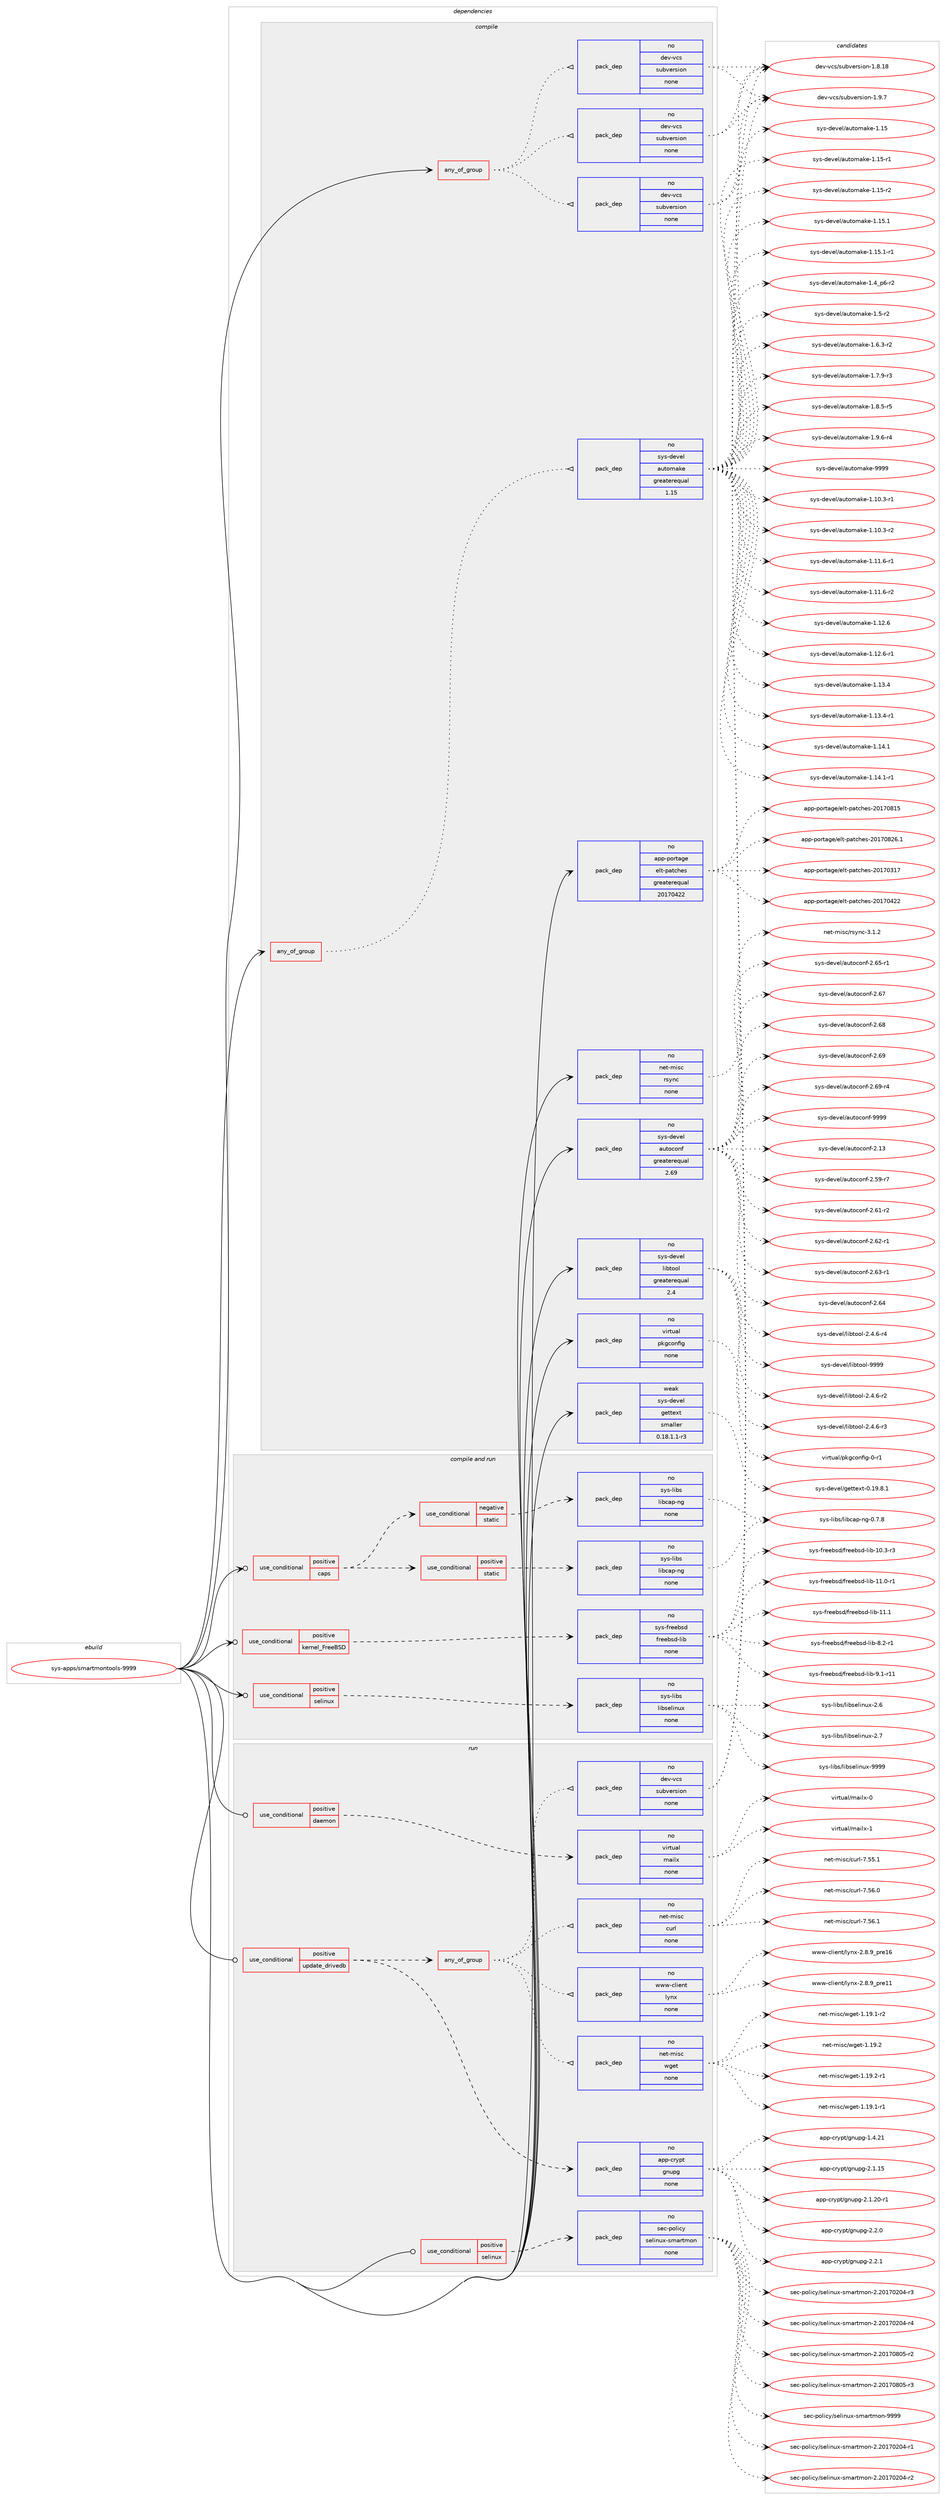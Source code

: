 digraph prolog {

# *************
# Graph options
# *************

newrank=true;
concentrate=true;
compound=true;
graph [rankdir=LR,fontname=Helvetica,fontsize=10,ranksep=1.5];#, ranksep=2.5, nodesep=0.2];
edge  [arrowhead=vee];
node  [fontname=Helvetica,fontsize=10];

# **********
# The ebuild
# **********

subgraph cluster_leftcol {
color=gray;
rank=same;
label=<<i>ebuild</i>>;
id [label="sys-apps/smartmontools-9999", color=red, width=4, href="../sys-apps/smartmontools-9999.svg"];
}

# ****************
# The dependencies
# ****************

subgraph cluster_midcol {
color=gray;
label=<<i>dependencies</i>>;
subgraph cluster_compile {
fillcolor="#eeeeee";
style=filled;
label=<<i>compile</i>>;
subgraph any7902 {
dependency472760 [label=<<TABLE BORDER="0" CELLBORDER="1" CELLSPACING="0" CELLPADDING="4"><TR><TD CELLPADDING="10">any_of_group</TD></TR></TABLE>>, shape=none, color=red];subgraph pack350628 {
dependency472761 [label=<<TABLE BORDER="0" CELLBORDER="1" CELLSPACING="0" CELLPADDING="4" WIDTH="220"><TR><TD ROWSPAN="6" CELLPADDING="30">pack_dep</TD></TR><TR><TD WIDTH="110">no</TD></TR><TR><TD>dev-vcs</TD></TR><TR><TD>subversion</TD></TR><TR><TD>none</TD></TR><TR><TD></TD></TR></TABLE>>, shape=none, color=blue];
}
dependency472760:e -> dependency472761:w [weight=20,style="dotted",arrowhead="oinv"];
subgraph pack350629 {
dependency472762 [label=<<TABLE BORDER="0" CELLBORDER="1" CELLSPACING="0" CELLPADDING="4" WIDTH="220"><TR><TD ROWSPAN="6" CELLPADDING="30">pack_dep</TD></TR><TR><TD WIDTH="110">no</TD></TR><TR><TD>dev-vcs</TD></TR><TR><TD>subversion</TD></TR><TR><TD>none</TD></TR><TR><TD></TD></TR></TABLE>>, shape=none, color=blue];
}
dependency472760:e -> dependency472762:w [weight=20,style="dotted",arrowhead="oinv"];
subgraph pack350630 {
dependency472763 [label=<<TABLE BORDER="0" CELLBORDER="1" CELLSPACING="0" CELLPADDING="4" WIDTH="220"><TR><TD ROWSPAN="6" CELLPADDING="30">pack_dep</TD></TR><TR><TD WIDTH="110">no</TD></TR><TR><TD>dev-vcs</TD></TR><TR><TD>subversion</TD></TR><TR><TD>none</TD></TR><TR><TD></TD></TR></TABLE>>, shape=none, color=blue];
}
dependency472760:e -> dependency472763:w [weight=20,style="dotted",arrowhead="oinv"];
}
id:e -> dependency472760:w [weight=20,style="solid",arrowhead="vee"];
subgraph any7903 {
dependency472764 [label=<<TABLE BORDER="0" CELLBORDER="1" CELLSPACING="0" CELLPADDING="4"><TR><TD CELLPADDING="10">any_of_group</TD></TR></TABLE>>, shape=none, color=red];subgraph pack350631 {
dependency472765 [label=<<TABLE BORDER="0" CELLBORDER="1" CELLSPACING="0" CELLPADDING="4" WIDTH="220"><TR><TD ROWSPAN="6" CELLPADDING="30">pack_dep</TD></TR><TR><TD WIDTH="110">no</TD></TR><TR><TD>sys-devel</TD></TR><TR><TD>automake</TD></TR><TR><TD>greaterequal</TD></TR><TR><TD>1.15</TD></TR></TABLE>>, shape=none, color=blue];
}
dependency472764:e -> dependency472765:w [weight=20,style="dotted",arrowhead="oinv"];
}
id:e -> dependency472764:w [weight=20,style="solid",arrowhead="vee"];
subgraph pack350632 {
dependency472766 [label=<<TABLE BORDER="0" CELLBORDER="1" CELLSPACING="0" CELLPADDING="4" WIDTH="220"><TR><TD ROWSPAN="6" CELLPADDING="30">pack_dep</TD></TR><TR><TD WIDTH="110">no</TD></TR><TR><TD>app-portage</TD></TR><TR><TD>elt-patches</TD></TR><TR><TD>greaterequal</TD></TR><TR><TD>20170422</TD></TR></TABLE>>, shape=none, color=blue];
}
id:e -> dependency472766:w [weight=20,style="solid",arrowhead="vee"];
subgraph pack350633 {
dependency472767 [label=<<TABLE BORDER="0" CELLBORDER="1" CELLSPACING="0" CELLPADDING="4" WIDTH="220"><TR><TD ROWSPAN="6" CELLPADDING="30">pack_dep</TD></TR><TR><TD WIDTH="110">no</TD></TR><TR><TD>net-misc</TD></TR><TR><TD>rsync</TD></TR><TR><TD>none</TD></TR><TR><TD></TD></TR></TABLE>>, shape=none, color=blue];
}
id:e -> dependency472767:w [weight=20,style="solid",arrowhead="vee"];
subgraph pack350634 {
dependency472768 [label=<<TABLE BORDER="0" CELLBORDER="1" CELLSPACING="0" CELLPADDING="4" WIDTH="220"><TR><TD ROWSPAN="6" CELLPADDING="30">pack_dep</TD></TR><TR><TD WIDTH="110">no</TD></TR><TR><TD>sys-devel</TD></TR><TR><TD>autoconf</TD></TR><TR><TD>greaterequal</TD></TR><TR><TD>2.69</TD></TR></TABLE>>, shape=none, color=blue];
}
id:e -> dependency472768:w [weight=20,style="solid",arrowhead="vee"];
subgraph pack350635 {
dependency472769 [label=<<TABLE BORDER="0" CELLBORDER="1" CELLSPACING="0" CELLPADDING="4" WIDTH="220"><TR><TD ROWSPAN="6" CELLPADDING="30">pack_dep</TD></TR><TR><TD WIDTH="110">no</TD></TR><TR><TD>sys-devel</TD></TR><TR><TD>libtool</TD></TR><TR><TD>greaterequal</TD></TR><TR><TD>2.4</TD></TR></TABLE>>, shape=none, color=blue];
}
id:e -> dependency472769:w [weight=20,style="solid",arrowhead="vee"];
subgraph pack350636 {
dependency472770 [label=<<TABLE BORDER="0" CELLBORDER="1" CELLSPACING="0" CELLPADDING="4" WIDTH="220"><TR><TD ROWSPAN="6" CELLPADDING="30">pack_dep</TD></TR><TR><TD WIDTH="110">no</TD></TR><TR><TD>virtual</TD></TR><TR><TD>pkgconfig</TD></TR><TR><TD>none</TD></TR><TR><TD></TD></TR></TABLE>>, shape=none, color=blue];
}
id:e -> dependency472770:w [weight=20,style="solid",arrowhead="vee"];
subgraph pack350637 {
dependency472771 [label=<<TABLE BORDER="0" CELLBORDER="1" CELLSPACING="0" CELLPADDING="4" WIDTH="220"><TR><TD ROWSPAN="6" CELLPADDING="30">pack_dep</TD></TR><TR><TD WIDTH="110">weak</TD></TR><TR><TD>sys-devel</TD></TR><TR><TD>gettext</TD></TR><TR><TD>smaller</TD></TR><TR><TD>0.18.1.1-r3</TD></TR></TABLE>>, shape=none, color=blue];
}
id:e -> dependency472771:w [weight=20,style="solid",arrowhead="vee"];
}
subgraph cluster_compileandrun {
fillcolor="#eeeeee";
style=filled;
label=<<i>compile and run</i>>;
subgraph cond113975 {
dependency472772 [label=<<TABLE BORDER="0" CELLBORDER="1" CELLSPACING="0" CELLPADDING="4"><TR><TD ROWSPAN="3" CELLPADDING="10">use_conditional</TD></TR><TR><TD>positive</TD></TR><TR><TD>caps</TD></TR></TABLE>>, shape=none, color=red];
subgraph cond113976 {
dependency472773 [label=<<TABLE BORDER="0" CELLBORDER="1" CELLSPACING="0" CELLPADDING="4"><TR><TD ROWSPAN="3" CELLPADDING="10">use_conditional</TD></TR><TR><TD>positive</TD></TR><TR><TD>static</TD></TR></TABLE>>, shape=none, color=red];
subgraph pack350638 {
dependency472774 [label=<<TABLE BORDER="0" CELLBORDER="1" CELLSPACING="0" CELLPADDING="4" WIDTH="220"><TR><TD ROWSPAN="6" CELLPADDING="30">pack_dep</TD></TR><TR><TD WIDTH="110">no</TD></TR><TR><TD>sys-libs</TD></TR><TR><TD>libcap-ng</TD></TR><TR><TD>none</TD></TR><TR><TD></TD></TR></TABLE>>, shape=none, color=blue];
}
dependency472773:e -> dependency472774:w [weight=20,style="dashed",arrowhead="vee"];
}
dependency472772:e -> dependency472773:w [weight=20,style="dashed",arrowhead="vee"];
subgraph cond113977 {
dependency472775 [label=<<TABLE BORDER="0" CELLBORDER="1" CELLSPACING="0" CELLPADDING="4"><TR><TD ROWSPAN="3" CELLPADDING="10">use_conditional</TD></TR><TR><TD>negative</TD></TR><TR><TD>static</TD></TR></TABLE>>, shape=none, color=red];
subgraph pack350639 {
dependency472776 [label=<<TABLE BORDER="0" CELLBORDER="1" CELLSPACING="0" CELLPADDING="4" WIDTH="220"><TR><TD ROWSPAN="6" CELLPADDING="30">pack_dep</TD></TR><TR><TD WIDTH="110">no</TD></TR><TR><TD>sys-libs</TD></TR><TR><TD>libcap-ng</TD></TR><TR><TD>none</TD></TR><TR><TD></TD></TR></TABLE>>, shape=none, color=blue];
}
dependency472775:e -> dependency472776:w [weight=20,style="dashed",arrowhead="vee"];
}
dependency472772:e -> dependency472775:w [weight=20,style="dashed",arrowhead="vee"];
}
id:e -> dependency472772:w [weight=20,style="solid",arrowhead="odotvee"];
subgraph cond113978 {
dependency472777 [label=<<TABLE BORDER="0" CELLBORDER="1" CELLSPACING="0" CELLPADDING="4"><TR><TD ROWSPAN="3" CELLPADDING="10">use_conditional</TD></TR><TR><TD>positive</TD></TR><TR><TD>kernel_FreeBSD</TD></TR></TABLE>>, shape=none, color=red];
subgraph pack350640 {
dependency472778 [label=<<TABLE BORDER="0" CELLBORDER="1" CELLSPACING="0" CELLPADDING="4" WIDTH="220"><TR><TD ROWSPAN="6" CELLPADDING="30">pack_dep</TD></TR><TR><TD WIDTH="110">no</TD></TR><TR><TD>sys-freebsd</TD></TR><TR><TD>freebsd-lib</TD></TR><TR><TD>none</TD></TR><TR><TD></TD></TR></TABLE>>, shape=none, color=blue];
}
dependency472777:e -> dependency472778:w [weight=20,style="dashed",arrowhead="vee"];
}
id:e -> dependency472777:w [weight=20,style="solid",arrowhead="odotvee"];
subgraph cond113979 {
dependency472779 [label=<<TABLE BORDER="0" CELLBORDER="1" CELLSPACING="0" CELLPADDING="4"><TR><TD ROWSPAN="3" CELLPADDING="10">use_conditional</TD></TR><TR><TD>positive</TD></TR><TR><TD>selinux</TD></TR></TABLE>>, shape=none, color=red];
subgraph pack350641 {
dependency472780 [label=<<TABLE BORDER="0" CELLBORDER="1" CELLSPACING="0" CELLPADDING="4" WIDTH="220"><TR><TD ROWSPAN="6" CELLPADDING="30">pack_dep</TD></TR><TR><TD WIDTH="110">no</TD></TR><TR><TD>sys-libs</TD></TR><TR><TD>libselinux</TD></TR><TR><TD>none</TD></TR><TR><TD></TD></TR></TABLE>>, shape=none, color=blue];
}
dependency472779:e -> dependency472780:w [weight=20,style="dashed",arrowhead="vee"];
}
id:e -> dependency472779:w [weight=20,style="solid",arrowhead="odotvee"];
}
subgraph cluster_run {
fillcolor="#eeeeee";
style=filled;
label=<<i>run</i>>;
subgraph cond113980 {
dependency472781 [label=<<TABLE BORDER="0" CELLBORDER="1" CELLSPACING="0" CELLPADDING="4"><TR><TD ROWSPAN="3" CELLPADDING="10">use_conditional</TD></TR><TR><TD>positive</TD></TR><TR><TD>daemon</TD></TR></TABLE>>, shape=none, color=red];
subgraph pack350642 {
dependency472782 [label=<<TABLE BORDER="0" CELLBORDER="1" CELLSPACING="0" CELLPADDING="4" WIDTH="220"><TR><TD ROWSPAN="6" CELLPADDING="30">pack_dep</TD></TR><TR><TD WIDTH="110">no</TD></TR><TR><TD>virtual</TD></TR><TR><TD>mailx</TD></TR><TR><TD>none</TD></TR><TR><TD></TD></TR></TABLE>>, shape=none, color=blue];
}
dependency472781:e -> dependency472782:w [weight=20,style="dashed",arrowhead="vee"];
}
id:e -> dependency472781:w [weight=20,style="solid",arrowhead="odot"];
subgraph cond113981 {
dependency472783 [label=<<TABLE BORDER="0" CELLBORDER="1" CELLSPACING="0" CELLPADDING="4"><TR><TD ROWSPAN="3" CELLPADDING="10">use_conditional</TD></TR><TR><TD>positive</TD></TR><TR><TD>selinux</TD></TR></TABLE>>, shape=none, color=red];
subgraph pack350643 {
dependency472784 [label=<<TABLE BORDER="0" CELLBORDER="1" CELLSPACING="0" CELLPADDING="4" WIDTH="220"><TR><TD ROWSPAN="6" CELLPADDING="30">pack_dep</TD></TR><TR><TD WIDTH="110">no</TD></TR><TR><TD>sec-policy</TD></TR><TR><TD>selinux-smartmon</TD></TR><TR><TD>none</TD></TR><TR><TD></TD></TR></TABLE>>, shape=none, color=blue];
}
dependency472783:e -> dependency472784:w [weight=20,style="dashed",arrowhead="vee"];
}
id:e -> dependency472783:w [weight=20,style="solid",arrowhead="odot"];
subgraph cond113982 {
dependency472785 [label=<<TABLE BORDER="0" CELLBORDER="1" CELLSPACING="0" CELLPADDING="4"><TR><TD ROWSPAN="3" CELLPADDING="10">use_conditional</TD></TR><TR><TD>positive</TD></TR><TR><TD>update_drivedb</TD></TR></TABLE>>, shape=none, color=red];
subgraph pack350644 {
dependency472786 [label=<<TABLE BORDER="0" CELLBORDER="1" CELLSPACING="0" CELLPADDING="4" WIDTH="220"><TR><TD ROWSPAN="6" CELLPADDING="30">pack_dep</TD></TR><TR><TD WIDTH="110">no</TD></TR><TR><TD>app-crypt</TD></TR><TR><TD>gnupg</TD></TR><TR><TD>none</TD></TR><TR><TD></TD></TR></TABLE>>, shape=none, color=blue];
}
dependency472785:e -> dependency472786:w [weight=20,style="dashed",arrowhead="vee"];
subgraph any7904 {
dependency472787 [label=<<TABLE BORDER="0" CELLBORDER="1" CELLSPACING="0" CELLPADDING="4"><TR><TD CELLPADDING="10">any_of_group</TD></TR></TABLE>>, shape=none, color=red];subgraph pack350645 {
dependency472788 [label=<<TABLE BORDER="0" CELLBORDER="1" CELLSPACING="0" CELLPADDING="4" WIDTH="220"><TR><TD ROWSPAN="6" CELLPADDING="30">pack_dep</TD></TR><TR><TD WIDTH="110">no</TD></TR><TR><TD>net-misc</TD></TR><TR><TD>curl</TD></TR><TR><TD>none</TD></TR><TR><TD></TD></TR></TABLE>>, shape=none, color=blue];
}
dependency472787:e -> dependency472788:w [weight=20,style="dotted",arrowhead="oinv"];
subgraph pack350646 {
dependency472789 [label=<<TABLE BORDER="0" CELLBORDER="1" CELLSPACING="0" CELLPADDING="4" WIDTH="220"><TR><TD ROWSPAN="6" CELLPADDING="30">pack_dep</TD></TR><TR><TD WIDTH="110">no</TD></TR><TR><TD>net-misc</TD></TR><TR><TD>wget</TD></TR><TR><TD>none</TD></TR><TR><TD></TD></TR></TABLE>>, shape=none, color=blue];
}
dependency472787:e -> dependency472789:w [weight=20,style="dotted",arrowhead="oinv"];
subgraph pack350647 {
dependency472790 [label=<<TABLE BORDER="0" CELLBORDER="1" CELLSPACING="0" CELLPADDING="4" WIDTH="220"><TR><TD ROWSPAN="6" CELLPADDING="30">pack_dep</TD></TR><TR><TD WIDTH="110">no</TD></TR><TR><TD>www-client</TD></TR><TR><TD>lynx</TD></TR><TR><TD>none</TD></TR><TR><TD></TD></TR></TABLE>>, shape=none, color=blue];
}
dependency472787:e -> dependency472790:w [weight=20,style="dotted",arrowhead="oinv"];
subgraph pack350648 {
dependency472791 [label=<<TABLE BORDER="0" CELLBORDER="1" CELLSPACING="0" CELLPADDING="4" WIDTH="220"><TR><TD ROWSPAN="6" CELLPADDING="30">pack_dep</TD></TR><TR><TD WIDTH="110">no</TD></TR><TR><TD>dev-vcs</TD></TR><TR><TD>subversion</TD></TR><TR><TD>none</TD></TR><TR><TD></TD></TR></TABLE>>, shape=none, color=blue];
}
dependency472787:e -> dependency472791:w [weight=20,style="dotted",arrowhead="oinv"];
}
dependency472785:e -> dependency472787:w [weight=20,style="dashed",arrowhead="vee"];
}
id:e -> dependency472785:w [weight=20,style="solid",arrowhead="odot"];
}
}

# **************
# The candidates
# **************

subgraph cluster_choices {
rank=same;
color=gray;
label=<<i>candidates</i>>;

subgraph choice350628 {
color=black;
nodesep=1;
choice1001011184511899115471151179811810111411510511111045494656464956 [label="dev-vcs/subversion-1.8.18", color=red, width=4,href="../dev-vcs/subversion-1.8.18.svg"];
choice10010111845118991154711511798118101114115105111110454946574655 [label="dev-vcs/subversion-1.9.7", color=red, width=4,href="../dev-vcs/subversion-1.9.7.svg"];
dependency472761:e -> choice1001011184511899115471151179811810111411510511111045494656464956:w [style=dotted,weight="100"];
dependency472761:e -> choice10010111845118991154711511798118101114115105111110454946574655:w [style=dotted,weight="100"];
}
subgraph choice350629 {
color=black;
nodesep=1;
choice1001011184511899115471151179811810111411510511111045494656464956 [label="dev-vcs/subversion-1.8.18", color=red, width=4,href="../dev-vcs/subversion-1.8.18.svg"];
choice10010111845118991154711511798118101114115105111110454946574655 [label="dev-vcs/subversion-1.9.7", color=red, width=4,href="../dev-vcs/subversion-1.9.7.svg"];
dependency472762:e -> choice1001011184511899115471151179811810111411510511111045494656464956:w [style=dotted,weight="100"];
dependency472762:e -> choice10010111845118991154711511798118101114115105111110454946574655:w [style=dotted,weight="100"];
}
subgraph choice350630 {
color=black;
nodesep=1;
choice1001011184511899115471151179811810111411510511111045494656464956 [label="dev-vcs/subversion-1.8.18", color=red, width=4,href="../dev-vcs/subversion-1.8.18.svg"];
choice10010111845118991154711511798118101114115105111110454946574655 [label="dev-vcs/subversion-1.9.7", color=red, width=4,href="../dev-vcs/subversion-1.9.7.svg"];
dependency472763:e -> choice1001011184511899115471151179811810111411510511111045494656464956:w [style=dotted,weight="100"];
dependency472763:e -> choice10010111845118991154711511798118101114115105111110454946574655:w [style=dotted,weight="100"];
}
subgraph choice350631 {
color=black;
nodesep=1;
choice11512111545100101118101108479711711611110997107101454946494846514511449 [label="sys-devel/automake-1.10.3-r1", color=red, width=4,href="../sys-devel/automake-1.10.3-r1.svg"];
choice11512111545100101118101108479711711611110997107101454946494846514511450 [label="sys-devel/automake-1.10.3-r2", color=red, width=4,href="../sys-devel/automake-1.10.3-r2.svg"];
choice11512111545100101118101108479711711611110997107101454946494946544511449 [label="sys-devel/automake-1.11.6-r1", color=red, width=4,href="../sys-devel/automake-1.11.6-r1.svg"];
choice11512111545100101118101108479711711611110997107101454946494946544511450 [label="sys-devel/automake-1.11.6-r2", color=red, width=4,href="../sys-devel/automake-1.11.6-r2.svg"];
choice1151211154510010111810110847971171161111099710710145494649504654 [label="sys-devel/automake-1.12.6", color=red, width=4,href="../sys-devel/automake-1.12.6.svg"];
choice11512111545100101118101108479711711611110997107101454946495046544511449 [label="sys-devel/automake-1.12.6-r1", color=red, width=4,href="../sys-devel/automake-1.12.6-r1.svg"];
choice1151211154510010111810110847971171161111099710710145494649514652 [label="sys-devel/automake-1.13.4", color=red, width=4,href="../sys-devel/automake-1.13.4.svg"];
choice11512111545100101118101108479711711611110997107101454946495146524511449 [label="sys-devel/automake-1.13.4-r1", color=red, width=4,href="../sys-devel/automake-1.13.4-r1.svg"];
choice1151211154510010111810110847971171161111099710710145494649524649 [label="sys-devel/automake-1.14.1", color=red, width=4,href="../sys-devel/automake-1.14.1.svg"];
choice11512111545100101118101108479711711611110997107101454946495246494511449 [label="sys-devel/automake-1.14.1-r1", color=red, width=4,href="../sys-devel/automake-1.14.1-r1.svg"];
choice115121115451001011181011084797117116111109971071014549464953 [label="sys-devel/automake-1.15", color=red, width=4,href="../sys-devel/automake-1.15.svg"];
choice1151211154510010111810110847971171161111099710710145494649534511449 [label="sys-devel/automake-1.15-r1", color=red, width=4,href="../sys-devel/automake-1.15-r1.svg"];
choice1151211154510010111810110847971171161111099710710145494649534511450 [label="sys-devel/automake-1.15-r2", color=red, width=4,href="../sys-devel/automake-1.15-r2.svg"];
choice1151211154510010111810110847971171161111099710710145494649534649 [label="sys-devel/automake-1.15.1", color=red, width=4,href="../sys-devel/automake-1.15.1.svg"];
choice11512111545100101118101108479711711611110997107101454946495346494511449 [label="sys-devel/automake-1.15.1-r1", color=red, width=4,href="../sys-devel/automake-1.15.1-r1.svg"];
choice115121115451001011181011084797117116111109971071014549465295112544511450 [label="sys-devel/automake-1.4_p6-r2", color=red, width=4,href="../sys-devel/automake-1.4_p6-r2.svg"];
choice11512111545100101118101108479711711611110997107101454946534511450 [label="sys-devel/automake-1.5-r2", color=red, width=4,href="../sys-devel/automake-1.5-r2.svg"];
choice115121115451001011181011084797117116111109971071014549465446514511450 [label="sys-devel/automake-1.6.3-r2", color=red, width=4,href="../sys-devel/automake-1.6.3-r2.svg"];
choice115121115451001011181011084797117116111109971071014549465546574511451 [label="sys-devel/automake-1.7.9-r3", color=red, width=4,href="../sys-devel/automake-1.7.9-r3.svg"];
choice115121115451001011181011084797117116111109971071014549465646534511453 [label="sys-devel/automake-1.8.5-r5", color=red, width=4,href="../sys-devel/automake-1.8.5-r5.svg"];
choice115121115451001011181011084797117116111109971071014549465746544511452 [label="sys-devel/automake-1.9.6-r4", color=red, width=4,href="../sys-devel/automake-1.9.6-r4.svg"];
choice115121115451001011181011084797117116111109971071014557575757 [label="sys-devel/automake-9999", color=red, width=4,href="../sys-devel/automake-9999.svg"];
dependency472765:e -> choice11512111545100101118101108479711711611110997107101454946494846514511449:w [style=dotted,weight="100"];
dependency472765:e -> choice11512111545100101118101108479711711611110997107101454946494846514511450:w [style=dotted,weight="100"];
dependency472765:e -> choice11512111545100101118101108479711711611110997107101454946494946544511449:w [style=dotted,weight="100"];
dependency472765:e -> choice11512111545100101118101108479711711611110997107101454946494946544511450:w [style=dotted,weight="100"];
dependency472765:e -> choice1151211154510010111810110847971171161111099710710145494649504654:w [style=dotted,weight="100"];
dependency472765:e -> choice11512111545100101118101108479711711611110997107101454946495046544511449:w [style=dotted,weight="100"];
dependency472765:e -> choice1151211154510010111810110847971171161111099710710145494649514652:w [style=dotted,weight="100"];
dependency472765:e -> choice11512111545100101118101108479711711611110997107101454946495146524511449:w [style=dotted,weight="100"];
dependency472765:e -> choice1151211154510010111810110847971171161111099710710145494649524649:w [style=dotted,weight="100"];
dependency472765:e -> choice11512111545100101118101108479711711611110997107101454946495246494511449:w [style=dotted,weight="100"];
dependency472765:e -> choice115121115451001011181011084797117116111109971071014549464953:w [style=dotted,weight="100"];
dependency472765:e -> choice1151211154510010111810110847971171161111099710710145494649534511449:w [style=dotted,weight="100"];
dependency472765:e -> choice1151211154510010111810110847971171161111099710710145494649534511450:w [style=dotted,weight="100"];
dependency472765:e -> choice1151211154510010111810110847971171161111099710710145494649534649:w [style=dotted,weight="100"];
dependency472765:e -> choice11512111545100101118101108479711711611110997107101454946495346494511449:w [style=dotted,weight="100"];
dependency472765:e -> choice115121115451001011181011084797117116111109971071014549465295112544511450:w [style=dotted,weight="100"];
dependency472765:e -> choice11512111545100101118101108479711711611110997107101454946534511450:w [style=dotted,weight="100"];
dependency472765:e -> choice115121115451001011181011084797117116111109971071014549465446514511450:w [style=dotted,weight="100"];
dependency472765:e -> choice115121115451001011181011084797117116111109971071014549465546574511451:w [style=dotted,weight="100"];
dependency472765:e -> choice115121115451001011181011084797117116111109971071014549465646534511453:w [style=dotted,weight="100"];
dependency472765:e -> choice115121115451001011181011084797117116111109971071014549465746544511452:w [style=dotted,weight="100"];
dependency472765:e -> choice115121115451001011181011084797117116111109971071014557575757:w [style=dotted,weight="100"];
}
subgraph choice350632 {
color=black;
nodesep=1;
choice97112112451121111141169710310147101108116451129711699104101115455048495548514955 [label="app-portage/elt-patches-20170317", color=red, width=4,href="../app-portage/elt-patches-20170317.svg"];
choice97112112451121111141169710310147101108116451129711699104101115455048495548525050 [label="app-portage/elt-patches-20170422", color=red, width=4,href="../app-portage/elt-patches-20170422.svg"];
choice97112112451121111141169710310147101108116451129711699104101115455048495548564953 [label="app-portage/elt-patches-20170815", color=red, width=4,href="../app-portage/elt-patches-20170815.svg"];
choice971121124511211111411697103101471011081164511297116991041011154550484955485650544649 [label="app-portage/elt-patches-20170826.1", color=red, width=4,href="../app-portage/elt-patches-20170826.1.svg"];
dependency472766:e -> choice97112112451121111141169710310147101108116451129711699104101115455048495548514955:w [style=dotted,weight="100"];
dependency472766:e -> choice97112112451121111141169710310147101108116451129711699104101115455048495548525050:w [style=dotted,weight="100"];
dependency472766:e -> choice97112112451121111141169710310147101108116451129711699104101115455048495548564953:w [style=dotted,weight="100"];
dependency472766:e -> choice971121124511211111411697103101471011081164511297116991041011154550484955485650544649:w [style=dotted,weight="100"];
}
subgraph choice350633 {
color=black;
nodesep=1;
choice11010111645109105115994711411512111099455146494650 [label="net-misc/rsync-3.1.2", color=red, width=4,href="../net-misc/rsync-3.1.2.svg"];
dependency472767:e -> choice11010111645109105115994711411512111099455146494650:w [style=dotted,weight="100"];
}
subgraph choice350634 {
color=black;
nodesep=1;
choice115121115451001011181011084797117116111991111101024550464951 [label="sys-devel/autoconf-2.13", color=red, width=4,href="../sys-devel/autoconf-2.13.svg"];
choice1151211154510010111810110847971171161119911111010245504653574511455 [label="sys-devel/autoconf-2.59-r7", color=red, width=4,href="../sys-devel/autoconf-2.59-r7.svg"];
choice1151211154510010111810110847971171161119911111010245504654494511450 [label="sys-devel/autoconf-2.61-r2", color=red, width=4,href="../sys-devel/autoconf-2.61-r2.svg"];
choice1151211154510010111810110847971171161119911111010245504654504511449 [label="sys-devel/autoconf-2.62-r1", color=red, width=4,href="../sys-devel/autoconf-2.62-r1.svg"];
choice1151211154510010111810110847971171161119911111010245504654514511449 [label="sys-devel/autoconf-2.63-r1", color=red, width=4,href="../sys-devel/autoconf-2.63-r1.svg"];
choice115121115451001011181011084797117116111991111101024550465452 [label="sys-devel/autoconf-2.64", color=red, width=4,href="../sys-devel/autoconf-2.64.svg"];
choice1151211154510010111810110847971171161119911111010245504654534511449 [label="sys-devel/autoconf-2.65-r1", color=red, width=4,href="../sys-devel/autoconf-2.65-r1.svg"];
choice115121115451001011181011084797117116111991111101024550465455 [label="sys-devel/autoconf-2.67", color=red, width=4,href="../sys-devel/autoconf-2.67.svg"];
choice115121115451001011181011084797117116111991111101024550465456 [label="sys-devel/autoconf-2.68", color=red, width=4,href="../sys-devel/autoconf-2.68.svg"];
choice115121115451001011181011084797117116111991111101024550465457 [label="sys-devel/autoconf-2.69", color=red, width=4,href="../sys-devel/autoconf-2.69.svg"];
choice1151211154510010111810110847971171161119911111010245504654574511452 [label="sys-devel/autoconf-2.69-r4", color=red, width=4,href="../sys-devel/autoconf-2.69-r4.svg"];
choice115121115451001011181011084797117116111991111101024557575757 [label="sys-devel/autoconf-9999", color=red, width=4,href="../sys-devel/autoconf-9999.svg"];
dependency472768:e -> choice115121115451001011181011084797117116111991111101024550464951:w [style=dotted,weight="100"];
dependency472768:e -> choice1151211154510010111810110847971171161119911111010245504653574511455:w [style=dotted,weight="100"];
dependency472768:e -> choice1151211154510010111810110847971171161119911111010245504654494511450:w [style=dotted,weight="100"];
dependency472768:e -> choice1151211154510010111810110847971171161119911111010245504654504511449:w [style=dotted,weight="100"];
dependency472768:e -> choice1151211154510010111810110847971171161119911111010245504654514511449:w [style=dotted,weight="100"];
dependency472768:e -> choice115121115451001011181011084797117116111991111101024550465452:w [style=dotted,weight="100"];
dependency472768:e -> choice1151211154510010111810110847971171161119911111010245504654534511449:w [style=dotted,weight="100"];
dependency472768:e -> choice115121115451001011181011084797117116111991111101024550465455:w [style=dotted,weight="100"];
dependency472768:e -> choice115121115451001011181011084797117116111991111101024550465456:w [style=dotted,weight="100"];
dependency472768:e -> choice115121115451001011181011084797117116111991111101024550465457:w [style=dotted,weight="100"];
dependency472768:e -> choice1151211154510010111810110847971171161119911111010245504654574511452:w [style=dotted,weight="100"];
dependency472768:e -> choice115121115451001011181011084797117116111991111101024557575757:w [style=dotted,weight="100"];
}
subgraph choice350635 {
color=black;
nodesep=1;
choice1151211154510010111810110847108105981161111111084550465246544511450 [label="sys-devel/libtool-2.4.6-r2", color=red, width=4,href="../sys-devel/libtool-2.4.6-r2.svg"];
choice1151211154510010111810110847108105981161111111084550465246544511451 [label="sys-devel/libtool-2.4.6-r3", color=red, width=4,href="../sys-devel/libtool-2.4.6-r3.svg"];
choice1151211154510010111810110847108105981161111111084550465246544511452 [label="sys-devel/libtool-2.4.6-r4", color=red, width=4,href="../sys-devel/libtool-2.4.6-r4.svg"];
choice1151211154510010111810110847108105981161111111084557575757 [label="sys-devel/libtool-9999", color=red, width=4,href="../sys-devel/libtool-9999.svg"];
dependency472769:e -> choice1151211154510010111810110847108105981161111111084550465246544511450:w [style=dotted,weight="100"];
dependency472769:e -> choice1151211154510010111810110847108105981161111111084550465246544511451:w [style=dotted,weight="100"];
dependency472769:e -> choice1151211154510010111810110847108105981161111111084550465246544511452:w [style=dotted,weight="100"];
dependency472769:e -> choice1151211154510010111810110847108105981161111111084557575757:w [style=dotted,weight="100"];
}
subgraph choice350636 {
color=black;
nodesep=1;
choice11810511411611797108471121071039911111010210510345484511449 [label="virtual/pkgconfig-0-r1", color=red, width=4,href="../virtual/pkgconfig-0-r1.svg"];
dependency472770:e -> choice11810511411611797108471121071039911111010210510345484511449:w [style=dotted,weight="100"];
}
subgraph choice350637 {
color=black;
nodesep=1;
choice1151211154510010111810110847103101116116101120116454846495746564649 [label="sys-devel/gettext-0.19.8.1", color=red, width=4,href="../sys-devel/gettext-0.19.8.1.svg"];
dependency472771:e -> choice1151211154510010111810110847103101116116101120116454846495746564649:w [style=dotted,weight="100"];
}
subgraph choice350638 {
color=black;
nodesep=1;
choice11512111545108105981154710810598999711245110103454846554656 [label="sys-libs/libcap-ng-0.7.8", color=red, width=4,href="../sys-libs/libcap-ng-0.7.8.svg"];
dependency472774:e -> choice11512111545108105981154710810598999711245110103454846554656:w [style=dotted,weight="100"];
}
subgraph choice350639 {
color=black;
nodesep=1;
choice11512111545108105981154710810598999711245110103454846554656 [label="sys-libs/libcap-ng-0.7.8", color=red, width=4,href="../sys-libs/libcap-ng-0.7.8.svg"];
dependency472776:e -> choice11512111545108105981154710810598999711245110103454846554656:w [style=dotted,weight="100"];
}
subgraph choice350640 {
color=black;
nodesep=1;
choice11512111545102114101101981151004710211410110198115100451081059845494846514511451 [label="sys-freebsd/freebsd-lib-10.3-r3", color=red, width=4,href="../sys-freebsd/freebsd-lib-10.3-r3.svg"];
choice11512111545102114101101981151004710211410110198115100451081059845494946484511449 [label="sys-freebsd/freebsd-lib-11.0-r1", color=red, width=4,href="../sys-freebsd/freebsd-lib-11.0-r1.svg"];
choice1151211154510211410110198115100471021141011019811510045108105984549494649 [label="sys-freebsd/freebsd-lib-11.1", color=red, width=4,href="../sys-freebsd/freebsd-lib-11.1.svg"];
choice115121115451021141011019811510047102114101101981151004510810598455646504511449 [label="sys-freebsd/freebsd-lib-8.2-r1", color=red, width=4,href="../sys-freebsd/freebsd-lib-8.2-r1.svg"];
choice11512111545102114101101981151004710211410110198115100451081059845574649451144949 [label="sys-freebsd/freebsd-lib-9.1-r11", color=red, width=4,href="../sys-freebsd/freebsd-lib-9.1-r11.svg"];
dependency472778:e -> choice11512111545102114101101981151004710211410110198115100451081059845494846514511451:w [style=dotted,weight="100"];
dependency472778:e -> choice11512111545102114101101981151004710211410110198115100451081059845494946484511449:w [style=dotted,weight="100"];
dependency472778:e -> choice1151211154510211410110198115100471021141011019811510045108105984549494649:w [style=dotted,weight="100"];
dependency472778:e -> choice115121115451021141011019811510047102114101101981151004510810598455646504511449:w [style=dotted,weight="100"];
dependency472778:e -> choice11512111545102114101101981151004710211410110198115100451081059845574649451144949:w [style=dotted,weight="100"];
}
subgraph choice350641 {
color=black;
nodesep=1;
choice1151211154510810598115471081059811510110810511011712045504654 [label="sys-libs/libselinux-2.6", color=red, width=4,href="../sys-libs/libselinux-2.6.svg"];
choice1151211154510810598115471081059811510110810511011712045504655 [label="sys-libs/libselinux-2.7", color=red, width=4,href="../sys-libs/libselinux-2.7.svg"];
choice115121115451081059811547108105981151011081051101171204557575757 [label="sys-libs/libselinux-9999", color=red, width=4,href="../sys-libs/libselinux-9999.svg"];
dependency472780:e -> choice1151211154510810598115471081059811510110810511011712045504654:w [style=dotted,weight="100"];
dependency472780:e -> choice1151211154510810598115471081059811510110810511011712045504655:w [style=dotted,weight="100"];
dependency472780:e -> choice115121115451081059811547108105981151011081051101171204557575757:w [style=dotted,weight="100"];
}
subgraph choice350642 {
color=black;
nodesep=1;
choice1181051141161179710847109971051081204548 [label="virtual/mailx-0", color=red, width=4,href="../virtual/mailx-0.svg"];
choice1181051141161179710847109971051081204549 [label="virtual/mailx-1", color=red, width=4,href="../virtual/mailx-1.svg"];
dependency472782:e -> choice1181051141161179710847109971051081204548:w [style=dotted,weight="100"];
dependency472782:e -> choice1181051141161179710847109971051081204549:w [style=dotted,weight="100"];
}
subgraph choice350643 {
color=black;
nodesep=1;
choice11510199451121111081059912147115101108105110117120451151099711411610911111045504650484955485048524511449 [label="sec-policy/selinux-smartmon-2.20170204-r1", color=red, width=4,href="../sec-policy/selinux-smartmon-2.20170204-r1.svg"];
choice11510199451121111081059912147115101108105110117120451151099711411610911111045504650484955485048524511450 [label="sec-policy/selinux-smartmon-2.20170204-r2", color=red, width=4,href="../sec-policy/selinux-smartmon-2.20170204-r2.svg"];
choice11510199451121111081059912147115101108105110117120451151099711411610911111045504650484955485048524511451 [label="sec-policy/selinux-smartmon-2.20170204-r3", color=red, width=4,href="../sec-policy/selinux-smartmon-2.20170204-r3.svg"];
choice11510199451121111081059912147115101108105110117120451151099711411610911111045504650484955485048524511452 [label="sec-policy/selinux-smartmon-2.20170204-r4", color=red, width=4,href="../sec-policy/selinux-smartmon-2.20170204-r4.svg"];
choice11510199451121111081059912147115101108105110117120451151099711411610911111045504650484955485648534511450 [label="sec-policy/selinux-smartmon-2.20170805-r2", color=red, width=4,href="../sec-policy/selinux-smartmon-2.20170805-r2.svg"];
choice11510199451121111081059912147115101108105110117120451151099711411610911111045504650484955485648534511451 [label="sec-policy/selinux-smartmon-2.20170805-r3", color=red, width=4,href="../sec-policy/selinux-smartmon-2.20170805-r3.svg"];
choice1151019945112111108105991214711510110810511011712045115109971141161091111104557575757 [label="sec-policy/selinux-smartmon-9999", color=red, width=4,href="../sec-policy/selinux-smartmon-9999.svg"];
dependency472784:e -> choice11510199451121111081059912147115101108105110117120451151099711411610911111045504650484955485048524511449:w [style=dotted,weight="100"];
dependency472784:e -> choice11510199451121111081059912147115101108105110117120451151099711411610911111045504650484955485048524511450:w [style=dotted,weight="100"];
dependency472784:e -> choice11510199451121111081059912147115101108105110117120451151099711411610911111045504650484955485048524511451:w [style=dotted,weight="100"];
dependency472784:e -> choice11510199451121111081059912147115101108105110117120451151099711411610911111045504650484955485048524511452:w [style=dotted,weight="100"];
dependency472784:e -> choice11510199451121111081059912147115101108105110117120451151099711411610911111045504650484955485648534511450:w [style=dotted,weight="100"];
dependency472784:e -> choice11510199451121111081059912147115101108105110117120451151099711411610911111045504650484955485648534511451:w [style=dotted,weight="100"];
dependency472784:e -> choice1151019945112111108105991214711510110810511011712045115109971141161091111104557575757:w [style=dotted,weight="100"];
}
subgraph choice350644 {
color=black;
nodesep=1;
choice9711211245991141211121164710311011711210345494652465049 [label="app-crypt/gnupg-1.4.21", color=red, width=4,href="../app-crypt/gnupg-1.4.21.svg"];
choice9711211245991141211121164710311011711210345504649464953 [label="app-crypt/gnupg-2.1.15", color=red, width=4,href="../app-crypt/gnupg-2.1.15.svg"];
choice97112112459911412111211647103110117112103455046494650484511449 [label="app-crypt/gnupg-2.1.20-r1", color=red, width=4,href="../app-crypt/gnupg-2.1.20-r1.svg"];
choice97112112459911412111211647103110117112103455046504648 [label="app-crypt/gnupg-2.2.0", color=red, width=4,href="../app-crypt/gnupg-2.2.0.svg"];
choice97112112459911412111211647103110117112103455046504649 [label="app-crypt/gnupg-2.2.1", color=red, width=4,href="../app-crypt/gnupg-2.2.1.svg"];
dependency472786:e -> choice9711211245991141211121164710311011711210345494652465049:w [style=dotted,weight="100"];
dependency472786:e -> choice9711211245991141211121164710311011711210345504649464953:w [style=dotted,weight="100"];
dependency472786:e -> choice97112112459911412111211647103110117112103455046494650484511449:w [style=dotted,weight="100"];
dependency472786:e -> choice97112112459911412111211647103110117112103455046504648:w [style=dotted,weight="100"];
dependency472786:e -> choice97112112459911412111211647103110117112103455046504649:w [style=dotted,weight="100"];
}
subgraph choice350645 {
color=black;
nodesep=1;
choice1101011164510910511599479911711410845554653534649 [label="net-misc/curl-7.55.1", color=red, width=4,href="../net-misc/curl-7.55.1.svg"];
choice1101011164510910511599479911711410845554653544648 [label="net-misc/curl-7.56.0", color=red, width=4,href="../net-misc/curl-7.56.0.svg"];
choice1101011164510910511599479911711410845554653544649 [label="net-misc/curl-7.56.1", color=red, width=4,href="../net-misc/curl-7.56.1.svg"];
dependency472788:e -> choice1101011164510910511599479911711410845554653534649:w [style=dotted,weight="100"];
dependency472788:e -> choice1101011164510910511599479911711410845554653544648:w [style=dotted,weight="100"];
dependency472788:e -> choice1101011164510910511599479911711410845554653544649:w [style=dotted,weight="100"];
}
subgraph choice350646 {
color=black;
nodesep=1;
choice110101116451091051159947119103101116454946495746494511449 [label="net-misc/wget-1.19.1-r1", color=red, width=4,href="../net-misc/wget-1.19.1-r1.svg"];
choice110101116451091051159947119103101116454946495746494511450 [label="net-misc/wget-1.19.1-r2", color=red, width=4,href="../net-misc/wget-1.19.1-r2.svg"];
choice11010111645109105115994711910310111645494649574650 [label="net-misc/wget-1.19.2", color=red, width=4,href="../net-misc/wget-1.19.2.svg"];
choice110101116451091051159947119103101116454946495746504511449 [label="net-misc/wget-1.19.2-r1", color=red, width=4,href="../net-misc/wget-1.19.2-r1.svg"];
dependency472789:e -> choice110101116451091051159947119103101116454946495746494511449:w [style=dotted,weight="100"];
dependency472789:e -> choice110101116451091051159947119103101116454946495746494511450:w [style=dotted,weight="100"];
dependency472789:e -> choice11010111645109105115994711910310111645494649574650:w [style=dotted,weight="100"];
dependency472789:e -> choice110101116451091051159947119103101116454946495746504511449:w [style=dotted,weight="100"];
}
subgraph choice350647 {
color=black;
nodesep=1;
choice119119119459910810510111011647108121110120455046564657951121141014949 [label="www-client/lynx-2.8.9_pre11", color=red, width=4,href="../www-client/lynx-2.8.9_pre11.svg"];
choice119119119459910810510111011647108121110120455046564657951121141014954 [label="www-client/lynx-2.8.9_pre16", color=red, width=4,href="../www-client/lynx-2.8.9_pre16.svg"];
dependency472790:e -> choice119119119459910810510111011647108121110120455046564657951121141014949:w [style=dotted,weight="100"];
dependency472790:e -> choice119119119459910810510111011647108121110120455046564657951121141014954:w [style=dotted,weight="100"];
}
subgraph choice350648 {
color=black;
nodesep=1;
choice1001011184511899115471151179811810111411510511111045494656464956 [label="dev-vcs/subversion-1.8.18", color=red, width=4,href="../dev-vcs/subversion-1.8.18.svg"];
choice10010111845118991154711511798118101114115105111110454946574655 [label="dev-vcs/subversion-1.9.7", color=red, width=4,href="../dev-vcs/subversion-1.9.7.svg"];
dependency472791:e -> choice1001011184511899115471151179811810111411510511111045494656464956:w [style=dotted,weight="100"];
dependency472791:e -> choice10010111845118991154711511798118101114115105111110454946574655:w [style=dotted,weight="100"];
}
}

}
